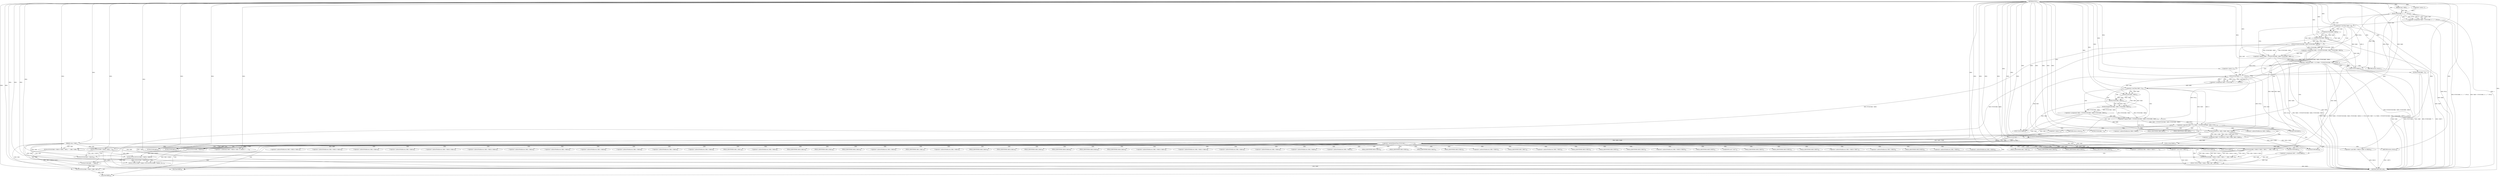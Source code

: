 digraph "FUN1" {  
"8" [label = <(METHOD,FUN1)<SUB>1</SUB>> ]
"242" [label = <(METHOD_RETURN,void)<SUB>1</SUB>> ]
"9" [label = <(PARAM,conn_t VAR1)<SUB>1</SUB>> ]
"10" [label = <(PARAM,nad_t VAR2)<SUB>1</SUB>> ]
"17" [label = <(&lt;operator&gt;.assignment,VAR3 = FUN2(VAR2, 0, -1, &quot;&quot;, NULL))<SUB>7</SUB>> ]
"49" [label = <(&lt;operator&gt;.assignment,VAR3 = FUN2(VAR2, 0, -1, &quot;&quot;, NULL))<SUB>14</SUB>> ]
"83" [label = <(&lt;operator&gt;.assignment,VAR6 = FUN9(NULL, VAR5-&gt;VAR9, VAR4-&gt;VAR9))<SUB>22</SUB>> ]
"93" [label = <(&lt;operator&gt;.assignment,VAR7 = strlen(VAR6))<SUB>23</SUB>> ]
"178" [label = <(FUN10,FUN10(VAR1-&gt;VAR10-&gt;VAR11, VAR12, &quot;&quot;, VAR1-&gt;VAR1...)<SUB>50</SUB>> ]
"198" [label = <(FUN10,FUN10(VAR1-&gt;VAR10-&gt;VAR11, VAR12, &quot;&quot;, VAR1-&gt;VAR1...)<SUB>53</SUB>> ]
"217" [label = <(FUN15,FUN15(VAR1-&gt;VAR16, VAR22, &quot;&quot;))<SUB>56</SUB>> ]
"223" [label = <(FUN16,FUN16(VAR1-&gt;VAR16))<SUB>59</SUB>> ]
"227" [label = <(FUN17,FUN17(VAR1-&gt;VAR10, VAR6, VAR7, VAR23))<SUB>62</SUB>> ]
"234" [label = <(free,free(VAR6))<SUB>64</SUB>> ]
"236" [label = <(FUN8,FUN8(VAR4))<SUB>66</SUB>> ]
"238" [label = <(FUN8,FUN8(VAR5))<SUB>67</SUB>> ]
"240" [label = <(FUN7,FUN7(VAR2))<SUB>69</SUB>> ]
"27" [label = <(&lt;operator&gt;.logicalOr,VAR3 &lt; 0 || (VAR4 = FUN3(FUN4(VAR2, VAR3), FUN5...)<SUB>8</SUB>> ]
"59" [label = <(&lt;operator&gt;.logicalOr,VAR3 &lt; 0 || (VAR5 = FUN3(FUN4(VAR2, VAR3), FUN5...)<SUB>15</SUB>> ]
"98" [label = <(&lt;operator&gt;.greaterEqualsThan,FUN2(VAR2, 0, -1, &quot;&quot;, &quot;&quot;) &gt;= 0)<SUB>27</SUB>> ]
"19" [label = <(FUN2,FUN2(VAR2, 0, -1, &quot;&quot;, NULL))<SUB>7</SUB>> ]
"43" [label = <(FUN6,FUN6(VAR8, &quot;&quot;))<SUB>9</SUB>> ]
"46" [label = <(FUN7,FUN7(VAR2))<SUB>10</SUB>> ]
"48" [label = <(RETURN,return;,return;)<SUB>11</SUB>> ]
"51" [label = <(FUN2,FUN2(VAR2, 0, -1, &quot;&quot;, NULL))<SUB>14</SUB>> ]
"75" [label = <(FUN6,FUN6(VAR8, &quot;&quot;))<SUB>16</SUB>> ]
"78" [label = <(FUN8,FUN8(VAR4))<SUB>17</SUB>> ]
"80" [label = <(FUN7,FUN7(VAR2))<SUB>18</SUB>> ]
"82" [label = <(RETURN,return;,return;)<SUB>19</SUB>> ]
"85" [label = <(FUN9,FUN9(NULL, VAR5-&gt;VAR9, VAR4-&gt;VAR9))<SUB>22</SUB>> ]
"95" [label = <(strlen,strlen(VAR6))<SUB>23</SUB>> ]
"108" [label = <(FUN10,FUN10(VAR1-&gt;VAR10-&gt;VAR11, VAR12, &quot;&quot;, VAR1-&gt;VAR1...)<SUB>30</SUB>> ]
"146" [label = <(FUN11,FUN11(VAR1-&gt;VAR20, FUN12(FUN13(VAR1-&gt;VAR20), VA...)<SUB>32</SUB>> ]
"159" [label = <(FUN6,FUN6(VAR8, &quot;&quot;, VAR6))<SUB>34</SUB>> ]
"163" [label = <(FUN14,FUN14(VAR1-&gt;VAR10, VAR6, VAR7))<SUB>37</SUB>> ]
"169" [label = <(free,free(VAR6))<SUB>39</SUB>> ]
"171" [label = <(FUN8,FUN8(VAR4))<SUB>41</SUB>> ]
"173" [label = <(FUN8,FUN8(VAR5))<SUB>42</SUB>> ]
"175" [label = <(FUN7,FUN7(VAR2))<SUB>44</SUB>> ]
"177" [label = <(RETURN,return;,return;)<SUB>46</SUB>> ]
"22" [label = <(&lt;operator&gt;.minus,-1)<SUB>7</SUB>> ]
"28" [label = <(&lt;operator&gt;.lessThan,VAR3 &lt; 0)<SUB>8</SUB>> ]
"31" [label = <(&lt;operator&gt;.equals,(VAR4 = FUN3(FUN4(VAR2, VAR3), FUN5(VAR2, VAR3)...)<SUB>8</SUB>> ]
"54" [label = <(&lt;operator&gt;.minus,-1)<SUB>14</SUB>> ]
"60" [label = <(&lt;operator&gt;.lessThan,VAR3 &lt; 0)<SUB>15</SUB>> ]
"63" [label = <(&lt;operator&gt;.equals,(VAR5 = FUN3(FUN4(VAR2, VAR3), FUN5(VAR2, VAR3)...)<SUB>15</SUB>> ]
"99" [label = <(FUN2,FUN2(VAR2, 0, -1, &quot;&quot;, &quot;&quot;))<SUB>27</SUB>> ]
"32" [label = <(&lt;operator&gt;.assignment,VAR4 = FUN3(FUN4(VAR2, VAR3), FUN5(VAR2, VAR3)))<SUB>8</SUB>> ]
"64" [label = <(&lt;operator&gt;.assignment,VAR5 = FUN3(FUN4(VAR2, VAR3), FUN5(VAR2, VAR3)))<SUB>15</SUB>> ]
"102" [label = <(&lt;operator&gt;.minus,-1)<SUB>27</SUB>> ]
"128" [label = <(&lt;operator&gt;.conditional,(VAR1-&gt;VAR16-&gt;VAR17 &amp; VAR18) ? &quot;&quot; : &quot;&quot;)<SUB>30</SUB>> ]
"138" [label = <(&lt;operator&gt;.conditional,VAR1-&gt;VAR16-&gt;VAR19 ? &quot;&quot; : &quot;&quot;)<SUB>30</SUB>> ]
"150" [label = <(FUN12,FUN12(FUN13(VAR1-&gt;VAR20), VAR6))<SUB>32</SUB>> ]
"156" [label = <(&lt;operator&gt;.cast,(void *) VAR21)<SUB>32</SUB>> ]
"34" [label = <(FUN3,FUN3(FUN4(VAR2, VAR3), FUN5(VAR2, VAR3)))<SUB>8</SUB>> ]
"66" [label = <(FUN3,FUN3(FUN4(VAR2, VAR3), FUN5(VAR2, VAR3)))<SUB>15</SUB>> ]
"129" [label = <(&lt;operator&gt;.and,VAR1-&gt;VAR16-&gt;VAR17 &amp; VAR18)<SUB>30</SUB>> ]
"151" [label = <(FUN13,FUN13(VAR1-&gt;VAR20))<SUB>32</SUB>> ]
"35" [label = <(FUN4,FUN4(VAR2, VAR3))<SUB>8</SUB>> ]
"38" [label = <(FUN5,FUN5(VAR2, VAR3))<SUB>8</SUB>> ]
"67" [label = <(FUN4,FUN4(VAR2, VAR3))<SUB>15</SUB>> ]
"70" [label = <(FUN5,FUN5(VAR2, VAR3))<SUB>15</SUB>> ]
"179" [label = <(&lt;operator&gt;.indirectFieldAccess,VAR1-&gt;VAR10-&gt;VAR11)<SUB>50</SUB>> ]
"186" [label = <(&lt;operator&gt;.indirectFieldAccess,VAR1-&gt;VAR13-&gt;VAR13)<SUB>50</SUB>> ]
"191" [label = <(&lt;operator&gt;.indirectFieldAccess,VAR1-&gt;VAR14)<SUB>50</SUB>> ]
"194" [label = <(&lt;operator&gt;.indirectFieldAccess,VAR1-&gt;VAR15)<SUB>50</SUB>> ]
"199" [label = <(&lt;operator&gt;.indirectFieldAccess,VAR1-&gt;VAR10-&gt;VAR11)<SUB>53</SUB>> ]
"206" [label = <(&lt;operator&gt;.indirectFieldAccess,VAR1-&gt;VAR13-&gt;VAR13)<SUB>53</SUB>> ]
"211" [label = <(&lt;operator&gt;.indirectFieldAccess,VAR1-&gt;VAR14)<SUB>53</SUB>> ]
"214" [label = <(&lt;operator&gt;.indirectFieldAccess,VAR1-&gt;VAR15)<SUB>53</SUB>> ]
"218" [label = <(&lt;operator&gt;.indirectFieldAccess,VAR1-&gt;VAR16)<SUB>56</SUB>> ]
"224" [label = <(&lt;operator&gt;.indirectFieldAccess,VAR1-&gt;VAR16)<SUB>59</SUB>> ]
"228" [label = <(&lt;operator&gt;.indirectFieldAccess,VAR1-&gt;VAR10)<SUB>62</SUB>> ]
"87" [label = <(&lt;operator&gt;.indirectFieldAccess,VAR5-&gt;VAR9)<SUB>22</SUB>> ]
"90" [label = <(&lt;operator&gt;.indirectFieldAccess,VAR4-&gt;VAR9)<SUB>22</SUB>> ]
"180" [label = <(&lt;operator&gt;.indirectFieldAccess,VAR1-&gt;VAR10)<SUB>50</SUB>> ]
"183" [label = <(FIELD_IDENTIFIER,VAR11,VAR11)<SUB>50</SUB>> ]
"187" [label = <(&lt;operator&gt;.indirectFieldAccess,VAR1-&gt;VAR13)<SUB>50</SUB>> ]
"190" [label = <(FIELD_IDENTIFIER,VAR13,VAR13)<SUB>50</SUB>> ]
"193" [label = <(FIELD_IDENTIFIER,VAR14,VAR14)<SUB>50</SUB>> ]
"196" [label = <(FIELD_IDENTIFIER,VAR15,VAR15)<SUB>50</SUB>> ]
"200" [label = <(&lt;operator&gt;.indirectFieldAccess,VAR1-&gt;VAR10)<SUB>53</SUB>> ]
"203" [label = <(FIELD_IDENTIFIER,VAR11,VAR11)<SUB>53</SUB>> ]
"207" [label = <(&lt;operator&gt;.indirectFieldAccess,VAR1-&gt;VAR13)<SUB>53</SUB>> ]
"210" [label = <(FIELD_IDENTIFIER,VAR13,VAR13)<SUB>53</SUB>> ]
"213" [label = <(FIELD_IDENTIFIER,VAR14,VAR14)<SUB>53</SUB>> ]
"216" [label = <(FIELD_IDENTIFIER,VAR15,VAR15)<SUB>53</SUB>> ]
"220" [label = <(FIELD_IDENTIFIER,VAR16,VAR16)<SUB>56</SUB>> ]
"226" [label = <(FIELD_IDENTIFIER,VAR16,VAR16)<SUB>59</SUB>> ]
"230" [label = <(FIELD_IDENTIFIER,VAR10,VAR10)<SUB>62</SUB>> ]
"89" [label = <(FIELD_IDENTIFIER,VAR9,VAR9)<SUB>22</SUB>> ]
"92" [label = <(FIELD_IDENTIFIER,VAR9,VAR9)<SUB>22</SUB>> ]
"109" [label = <(&lt;operator&gt;.indirectFieldAccess,VAR1-&gt;VAR10-&gt;VAR11)<SUB>30</SUB>> ]
"116" [label = <(&lt;operator&gt;.indirectFieldAccess,VAR1-&gt;VAR13-&gt;VAR13)<SUB>30</SUB>> ]
"121" [label = <(&lt;operator&gt;.indirectFieldAccess,VAR1-&gt;VAR14)<SUB>30</SUB>> ]
"124" [label = <(&lt;operator&gt;.indirectFieldAccess,VAR1-&gt;VAR15)<SUB>30</SUB>> ]
"147" [label = <(&lt;operator&gt;.indirectFieldAccess,VAR1-&gt;VAR20)<SUB>32</SUB>> ]
"164" [label = <(&lt;operator&gt;.indirectFieldAccess,VAR1-&gt;VAR10)<SUB>37</SUB>> ]
"182" [label = <(FIELD_IDENTIFIER,VAR10,VAR10)<SUB>50</SUB>> ]
"189" [label = <(FIELD_IDENTIFIER,VAR13,VAR13)<SUB>50</SUB>> ]
"202" [label = <(FIELD_IDENTIFIER,VAR10,VAR10)<SUB>53</SUB>> ]
"209" [label = <(FIELD_IDENTIFIER,VAR13,VAR13)<SUB>53</SUB>> ]
"110" [label = <(&lt;operator&gt;.indirectFieldAccess,VAR1-&gt;VAR10)<SUB>30</SUB>> ]
"113" [label = <(FIELD_IDENTIFIER,VAR11,VAR11)<SUB>30</SUB>> ]
"117" [label = <(&lt;operator&gt;.indirectFieldAccess,VAR1-&gt;VAR13)<SUB>30</SUB>> ]
"120" [label = <(FIELD_IDENTIFIER,VAR13,VAR13)<SUB>30</SUB>> ]
"123" [label = <(FIELD_IDENTIFIER,VAR14,VAR14)<SUB>30</SUB>> ]
"126" [label = <(FIELD_IDENTIFIER,VAR15,VAR15)<SUB>30</SUB>> ]
"139" [label = <(&lt;operator&gt;.indirectFieldAccess,VAR1-&gt;VAR16-&gt;VAR19)<SUB>30</SUB>> ]
"149" [label = <(FIELD_IDENTIFIER,VAR20,VAR20)<SUB>32</SUB>> ]
"157" [label = <(UNKNOWN,void *,void *)<SUB>32</SUB>> ]
"166" [label = <(FIELD_IDENTIFIER,VAR10,VAR10)<SUB>37</SUB>> ]
"112" [label = <(FIELD_IDENTIFIER,VAR10,VAR10)<SUB>30</SUB>> ]
"119" [label = <(FIELD_IDENTIFIER,VAR13,VAR13)<SUB>30</SUB>> ]
"130" [label = <(&lt;operator&gt;.indirectFieldAccess,VAR1-&gt;VAR16-&gt;VAR17)<SUB>30</SUB>> ]
"140" [label = <(&lt;operator&gt;.indirectFieldAccess,VAR1-&gt;VAR16)<SUB>30</SUB>> ]
"143" [label = <(FIELD_IDENTIFIER,VAR19,VAR19)<SUB>30</SUB>> ]
"152" [label = <(&lt;operator&gt;.indirectFieldAccess,VAR1-&gt;VAR20)<SUB>32</SUB>> ]
"131" [label = <(&lt;operator&gt;.indirectFieldAccess,VAR1-&gt;VAR16)<SUB>30</SUB>> ]
"134" [label = <(FIELD_IDENTIFIER,VAR17,VAR17)<SUB>30</SUB>> ]
"142" [label = <(FIELD_IDENTIFIER,VAR16,VAR16)<SUB>30</SUB>> ]
"154" [label = <(FIELD_IDENTIFIER,VAR20,VAR20)<SUB>32</SUB>> ]
"133" [label = <(FIELD_IDENTIFIER,VAR16,VAR16)<SUB>30</SUB>> ]
  "177" -> "242"  [ label = "DDG: &lt;RET&gt;"] 
  "82" -> "242"  [ label = "DDG: &lt;RET&gt;"] 
  "48" -> "242"  [ label = "DDG: &lt;RET&gt;"] 
  "9" -> "242"  [ label = "DDG: VAR1"] 
  "19" -> "242"  [ label = "DDG: -1"] 
  "19" -> "242"  [ label = "DDG: NULL"] 
  "17" -> "242"  [ label = "DDG: FUN2(VAR2, 0, -1, &quot;&quot;, NULL)"] 
  "17" -> "242"  [ label = "DDG: VAR3 = FUN2(VAR2, 0, -1, &quot;&quot;, NULL)"] 
  "28" -> "242"  [ label = "DDG: VAR3"] 
  "27" -> "242"  [ label = "DDG: VAR3 &lt; 0"] 
  "32" -> "242"  [ label = "DDG: VAR4"] 
  "34" -> "242"  [ label = "DDG: FUN4(VAR2, VAR3)"] 
  "38" -> "242"  [ label = "DDG: VAR3"] 
  "34" -> "242"  [ label = "DDG: FUN5(VAR2, VAR3)"] 
  "32" -> "242"  [ label = "DDG: FUN3(FUN4(VAR2, VAR3), FUN5(VAR2, VAR3))"] 
  "31" -> "242"  [ label = "DDG: VAR4 = FUN3(FUN4(VAR2, VAR3), FUN5(VAR2, VAR3))"] 
  "31" -> "242"  [ label = "DDG: NULL"] 
  "27" -> "242"  [ label = "DDG: (VAR4 = FUN3(FUN4(VAR2, VAR3), FUN5(VAR2, VAR3))) == NULL"] 
  "27" -> "242"  [ label = "DDG: VAR3 &lt; 0 || (VAR4 = FUN3(FUN4(VAR2, VAR3), FUN5(VAR2, VAR3))) == NULL"] 
  "43" -> "242"  [ label = "DDG: VAR8"] 
  "43" -> "242"  [ label = "DDG: FUN6(VAR8, &quot;&quot;)"] 
  "46" -> "242"  [ label = "DDG: VAR2"] 
  "46" -> "242"  [ label = "DDG: FUN7(VAR2)"] 
  "227" -> "242"  [ label = "DDG: VAR23"] 
  "156" -> "242"  [ label = "DDG: VAR21"] 
  "129" -> "242"  [ label = "DDG: VAR18"] 
  "217" -> "242"  [ label = "DDG: VAR22"] 
  "8" -> "9"  [ label = "DDG: "] 
  "8" -> "10"  [ label = "DDG: "] 
  "19" -> "17"  [ label = "DDG: -1"] 
  "19" -> "17"  [ label = "DDG: VAR2"] 
  "19" -> "17"  [ label = "DDG: &quot;&quot;"] 
  "19" -> "17"  [ label = "DDG: NULL"] 
  "19" -> "17"  [ label = "DDG: 0"] 
  "51" -> "49"  [ label = "DDG: &quot;&quot;"] 
  "51" -> "49"  [ label = "DDG: -1"] 
  "51" -> "49"  [ label = "DDG: NULL"] 
  "51" -> "49"  [ label = "DDG: VAR2"] 
  "51" -> "49"  [ label = "DDG: 0"] 
  "85" -> "83"  [ label = "DDG: NULL"] 
  "85" -> "83"  [ label = "DDG: VAR5-&gt;VAR9"] 
  "85" -> "83"  [ label = "DDG: VAR4-&gt;VAR9"] 
  "95" -> "93"  [ label = "DDG: VAR6"] 
  "8" -> "178"  [ label = "DDG: "] 
  "9" -> "178"  [ label = "DDG: VAR1"] 
  "95" -> "178"  [ label = "DDG: VAR6"] 
  "178" -> "198"  [ label = "DDG: VAR1-&gt;VAR10-&gt;VAR11"] 
  "178" -> "198"  [ label = "DDG: VAR12"] 
  "8" -> "198"  [ label = "DDG: "] 
  "178" -> "198"  [ label = "DDG: VAR1-&gt;VAR13-&gt;VAR13"] 
  "9" -> "198"  [ label = "DDG: VAR1"] 
  "178" -> "198"  [ label = "DDG: VAR1-&gt;VAR14"] 
  "178" -> "198"  [ label = "DDG: VAR1-&gt;VAR15"] 
  "9" -> "217"  [ label = "DDG: VAR1"] 
  "8" -> "217"  [ label = "DDG: "] 
  "9" -> "223"  [ label = "DDG: VAR1"] 
  "217" -> "223"  [ label = "DDG: VAR1-&gt;VAR16"] 
  "9" -> "227"  [ label = "DDG: VAR1"] 
  "198" -> "227"  [ label = "DDG: VAR1-&gt;VAR10-&gt;VAR11"] 
  "178" -> "227"  [ label = "DDG: VAR6"] 
  "8" -> "227"  [ label = "DDG: "] 
  "93" -> "227"  [ label = "DDG: VAR7"] 
  "227" -> "234"  [ label = "DDG: VAR6"] 
  "8" -> "234"  [ label = "DDG: "] 
  "32" -> "236"  [ label = "DDG: VAR4"] 
  "85" -> "236"  [ label = "DDG: VAR4-&gt;VAR9"] 
  "8" -> "236"  [ label = "DDG: "] 
  "64" -> "238"  [ label = "DDG: VAR5"] 
  "85" -> "238"  [ label = "DDG: VAR5-&gt;VAR9"] 
  "8" -> "238"  [ label = "DDG: "] 
  "99" -> "240"  [ label = "DDG: VAR2"] 
  "8" -> "240"  [ label = "DDG: "] 
  "10" -> "19"  [ label = "DDG: VAR2"] 
  "8" -> "19"  [ label = "DDG: "] 
  "22" -> "19"  [ label = "DDG: 1"] 
  "28" -> "27"  [ label = "DDG: VAR3"] 
  "28" -> "27"  [ label = "DDG: 0"] 
  "31" -> "27"  [ label = "DDG: VAR4 = FUN3(FUN4(VAR2, VAR3), FUN5(VAR2, VAR3))"] 
  "31" -> "27"  [ label = "DDG: NULL"] 
  "8" -> "48"  [ label = "DDG: "] 
  "19" -> "51"  [ label = "DDG: VAR2"] 
  "38" -> "51"  [ label = "DDG: VAR2"] 
  "8" -> "51"  [ label = "DDG: "] 
  "54" -> "51"  [ label = "DDG: 1"] 
  "19" -> "51"  [ label = "DDG: NULL"] 
  "31" -> "51"  [ label = "DDG: NULL"] 
  "60" -> "59"  [ label = "DDG: VAR3"] 
  "60" -> "59"  [ label = "DDG: 0"] 
  "63" -> "59"  [ label = "DDG: VAR5 = FUN3(FUN4(VAR2, VAR3), FUN5(VAR2, VAR3))"] 
  "63" -> "59"  [ label = "DDG: NULL"] 
  "8" -> "82"  [ label = "DDG: "] 
  "51" -> "85"  [ label = "DDG: NULL"] 
  "63" -> "85"  [ label = "DDG: NULL"] 
  "8" -> "85"  [ label = "DDG: "] 
  "64" -> "85"  [ label = "DDG: VAR5"] 
  "32" -> "85"  [ label = "DDG: VAR4"] 
  "83" -> "95"  [ label = "DDG: VAR6"] 
  "8" -> "95"  [ label = "DDG: "] 
  "99" -> "98"  [ label = "DDG: -1"] 
  "99" -> "98"  [ label = "DDG: &quot;&quot;"] 
  "99" -> "98"  [ label = "DDG: 0"] 
  "99" -> "98"  [ label = "DDG: VAR2"] 
  "8" -> "98"  [ label = "DDG: "] 
  "8" -> "177"  [ label = "DDG: "] 
  "8" -> "22"  [ label = "DDG: "] 
  "17" -> "28"  [ label = "DDG: VAR3"] 
  "8" -> "28"  [ label = "DDG: "] 
  "32" -> "31"  [ label = "DDG: VAR4"] 
  "34" -> "31"  [ label = "DDG: FUN4(VAR2, VAR3)"] 
  "34" -> "31"  [ label = "DDG: FUN5(VAR2, VAR3)"] 
  "19" -> "31"  [ label = "DDG: NULL"] 
  "8" -> "31"  [ label = "DDG: "] 
  "8" -> "43"  [ label = "DDG: "] 
  "19" -> "46"  [ label = "DDG: VAR2"] 
  "38" -> "46"  [ label = "DDG: VAR2"] 
  "8" -> "46"  [ label = "DDG: "] 
  "8" -> "54"  [ label = "DDG: "] 
  "49" -> "60"  [ label = "DDG: VAR3"] 
  "8" -> "60"  [ label = "DDG: "] 
  "64" -> "63"  [ label = "DDG: VAR5"] 
  "66" -> "63"  [ label = "DDG: FUN4(VAR2, VAR3)"] 
  "66" -> "63"  [ label = "DDG: FUN5(VAR2, VAR3)"] 
  "51" -> "63"  [ label = "DDG: NULL"] 
  "8" -> "63"  [ label = "DDG: "] 
  "8" -> "75"  [ label = "DDG: "] 
  "32" -> "78"  [ label = "DDG: VAR4"] 
  "8" -> "78"  [ label = "DDG: "] 
  "51" -> "80"  [ label = "DDG: VAR2"] 
  "70" -> "80"  [ label = "DDG: VAR2"] 
  "8" -> "80"  [ label = "DDG: "] 
  "51" -> "99"  [ label = "DDG: VAR2"] 
  "70" -> "99"  [ label = "DDG: VAR2"] 
  "8" -> "99"  [ label = "DDG: "] 
  "102" -> "99"  [ label = "DDG: 1"] 
  "8" -> "108"  [ label = "DDG: "] 
  "9" -> "108"  [ label = "DDG: VAR1"] 
  "95" -> "108"  [ label = "DDG: VAR6"] 
  "9" -> "146"  [ label = "DDG: VAR1"] 
  "151" -> "146"  [ label = "DDG: VAR1-&gt;VAR20"] 
  "150" -> "146"  [ label = "DDG: FUN13(VAR1-&gt;VAR20)"] 
  "150" -> "146"  [ label = "DDG: VAR6"] 
  "8" -> "146"  [ label = "DDG: "] 
  "8" -> "159"  [ label = "DDG: "] 
  "150" -> "159"  [ label = "DDG: VAR6"] 
  "9" -> "163"  [ label = "DDG: VAR1"] 
  "108" -> "163"  [ label = "DDG: VAR1-&gt;VAR10-&gt;VAR11"] 
  "159" -> "163"  [ label = "DDG: VAR6"] 
  "8" -> "163"  [ label = "DDG: "] 
  "93" -> "163"  [ label = "DDG: VAR7"] 
  "163" -> "169"  [ label = "DDG: VAR6"] 
  "8" -> "169"  [ label = "DDG: "] 
  "32" -> "171"  [ label = "DDG: VAR4"] 
  "85" -> "171"  [ label = "DDG: VAR4-&gt;VAR9"] 
  "8" -> "171"  [ label = "DDG: "] 
  "64" -> "173"  [ label = "DDG: VAR5"] 
  "85" -> "173"  [ label = "DDG: VAR5-&gt;VAR9"] 
  "8" -> "173"  [ label = "DDG: "] 
  "99" -> "175"  [ label = "DDG: VAR2"] 
  "8" -> "175"  [ label = "DDG: "] 
  "34" -> "32"  [ label = "DDG: FUN4(VAR2, VAR3)"] 
  "34" -> "32"  [ label = "DDG: FUN5(VAR2, VAR3)"] 
  "66" -> "64"  [ label = "DDG: FUN4(VAR2, VAR3)"] 
  "66" -> "64"  [ label = "DDG: FUN5(VAR2, VAR3)"] 
  "8" -> "102"  [ label = "DDG: "] 
  "8" -> "128"  [ label = "DDG: "] 
  "8" -> "138"  [ label = "DDG: "] 
  "151" -> "150"  [ label = "DDG: VAR1-&gt;VAR20"] 
  "108" -> "150"  [ label = "DDG: VAR6"] 
  "8" -> "150"  [ label = "DDG: "] 
  "8" -> "156"  [ label = "DDG: "] 
  "35" -> "34"  [ label = "DDG: VAR2"] 
  "35" -> "34"  [ label = "DDG: VAR3"] 
  "38" -> "34"  [ label = "DDG: VAR2"] 
  "38" -> "34"  [ label = "DDG: VAR3"] 
  "67" -> "66"  [ label = "DDG: VAR2"] 
  "67" -> "66"  [ label = "DDG: VAR3"] 
  "70" -> "66"  [ label = "DDG: VAR2"] 
  "70" -> "66"  [ label = "DDG: VAR3"] 
  "8" -> "129"  [ label = "DDG: "] 
  "9" -> "151"  [ label = "DDG: VAR1"] 
  "19" -> "35"  [ label = "DDG: VAR2"] 
  "8" -> "35"  [ label = "DDG: "] 
  "28" -> "35"  [ label = "DDG: VAR3"] 
  "35" -> "38"  [ label = "DDG: VAR2"] 
  "8" -> "38"  [ label = "DDG: "] 
  "35" -> "38"  [ label = "DDG: VAR3"] 
  "51" -> "67"  [ label = "DDG: VAR2"] 
  "8" -> "67"  [ label = "DDG: "] 
  "60" -> "67"  [ label = "DDG: VAR3"] 
  "67" -> "70"  [ label = "DDG: VAR2"] 
  "8" -> "70"  [ label = "DDG: "] 
  "67" -> "70"  [ label = "DDG: VAR3"] 
  "27" -> "60"  [ label = "CDG: "] 
  "27" -> "59"  [ label = "CDG: "] 
  "27" -> "54"  [ label = "CDG: "] 
  "27" -> "48"  [ label = "CDG: "] 
  "27" -> "49"  [ label = "CDG: "] 
  "27" -> "51"  [ label = "CDG: "] 
  "27" -> "43"  [ label = "CDG: "] 
  "27" -> "46"  [ label = "CDG: "] 
  "59" -> "102"  [ label = "CDG: "] 
  "59" -> "95"  [ label = "CDG: "] 
  "59" -> "93"  [ label = "CDG: "] 
  "59" -> "80"  [ label = "CDG: "] 
  "59" -> "98"  [ label = "CDG: "] 
  "59" -> "75"  [ label = "CDG: "] 
  "59" -> "85"  [ label = "CDG: "] 
  "59" -> "92"  [ label = "CDG: "] 
  "59" -> "87"  [ label = "CDG: "] 
  "59" -> "90"  [ label = "CDG: "] 
  "59" -> "89"  [ label = "CDG: "] 
  "59" -> "99"  [ label = "CDG: "] 
  "59" -> "82"  [ label = "CDG: "] 
  "59" -> "83"  [ label = "CDG: "] 
  "59" -> "78"  [ label = "CDG: "] 
  "98" -> "214"  [ label = "CDG: "] 
  "98" -> "230"  [ label = "CDG: "] 
  "98" -> "120"  [ label = "CDG: "] 
  "98" -> "154"  [ label = "CDG: "] 
  "98" -> "146"  [ label = "CDG: "] 
  "98" -> "128"  [ label = "CDG: "] 
  "98" -> "163"  [ label = "CDG: "] 
  "98" -> "209"  [ label = "CDG: "] 
  "98" -> "196"  [ label = "CDG: "] 
  "98" -> "240"  [ label = "CDG: "] 
  "98" -> "150"  [ label = "CDG: "] 
  "98" -> "226"  [ label = "CDG: "] 
  "98" -> "213"  [ label = "CDG: "] 
  "98" -> "228"  [ label = "CDG: "] 
  "98" -> "206"  [ label = "CDG: "] 
  "98" -> "112"  [ label = "CDG: "] 
  "98" -> "129"  [ label = "CDG: "] 
  "98" -> "134"  [ label = "CDG: "] 
  "98" -> "138"  [ label = "CDG: "] 
  "98" -> "238"  [ label = "CDG: "] 
  "98" -> "190"  [ label = "CDG: "] 
  "98" -> "152"  [ label = "CDG: "] 
  "98" -> "194"  [ label = "CDG: "] 
  "98" -> "182"  [ label = "CDG: "] 
  "98" -> "224"  [ label = "CDG: "] 
  "98" -> "186"  [ label = "CDG: "] 
  "98" -> "202"  [ label = "CDG: "] 
  "98" -> "180"  [ label = "CDG: "] 
  "98" -> "108"  [ label = "CDG: "] 
  "98" -> "116"  [ label = "CDG: "] 
  "98" -> "236"  [ label = "CDG: "] 
  "98" -> "200"  [ label = "CDG: "] 
  "98" -> "123"  [ label = "CDG: "] 
  "98" -> "217"  [ label = "CDG: "] 
  "98" -> "159"  [ label = "CDG: "] 
  "98" -> "140"  [ label = "CDG: "] 
  "98" -> "199"  [ label = "CDG: "] 
  "98" -> "177"  [ label = "CDG: "] 
  "98" -> "147"  [ label = "CDG: "] 
  "98" -> "117"  [ label = "CDG: "] 
  "98" -> "216"  [ label = "CDG: "] 
  "98" -> "227"  [ label = "CDG: "] 
  "98" -> "109"  [ label = "CDG: "] 
  "98" -> "133"  [ label = "CDG: "] 
  "98" -> "113"  [ label = "CDG: "] 
  "98" -> "169"  [ label = "CDG: "] 
  "98" -> "131"  [ label = "CDG: "] 
  "98" -> "179"  [ label = "CDG: "] 
  "98" -> "178"  [ label = "CDG: "] 
  "98" -> "149"  [ label = "CDG: "] 
  "98" -> "151"  [ label = "CDG: "] 
  "98" -> "198"  [ label = "CDG: "] 
  "98" -> "189"  [ label = "CDG: "] 
  "98" -> "119"  [ label = "CDG: "] 
  "98" -> "121"  [ label = "CDG: "] 
  "98" -> "191"  [ label = "CDG: "] 
  "98" -> "223"  [ label = "CDG: "] 
  "98" -> "187"  [ label = "CDG: "] 
  "98" -> "173"  [ label = "CDG: "] 
  "98" -> "207"  [ label = "CDG: "] 
  "98" -> "130"  [ label = "CDG: "] 
  "98" -> "164"  [ label = "CDG: "] 
  "98" -> "139"  [ label = "CDG: "] 
  "98" -> "171"  [ label = "CDG: "] 
  "98" -> "183"  [ label = "CDG: "] 
  "98" -> "193"  [ label = "CDG: "] 
  "98" -> "166"  [ label = "CDG: "] 
  "98" -> "142"  [ label = "CDG: "] 
  "98" -> "210"  [ label = "CDG: "] 
  "98" -> "157"  [ label = "CDG: "] 
  "98" -> "220"  [ label = "CDG: "] 
  "98" -> "143"  [ label = "CDG: "] 
  "98" -> "234"  [ label = "CDG: "] 
  "98" -> "126"  [ label = "CDG: "] 
  "98" -> "211"  [ label = "CDG: "] 
  "98" -> "110"  [ label = "CDG: "] 
  "98" -> "175"  [ label = "CDG: "] 
  "98" -> "203"  [ label = "CDG: "] 
  "98" -> "156"  [ label = "CDG: "] 
  "98" -> "218"  [ label = "CDG: "] 
  "98" -> "124"  [ label = "CDG: "] 
  "28" -> "34"  [ label = "CDG: "] 
  "28" -> "38"  [ label = "CDG: "] 
  "28" -> "35"  [ label = "CDG: "] 
  "28" -> "32"  [ label = "CDG: "] 
  "28" -> "31"  [ label = "CDG: "] 
  "60" -> "70"  [ label = "CDG: "] 
  "60" -> "66"  [ label = "CDG: "] 
  "60" -> "64"  [ label = "CDG: "] 
  "60" -> "67"  [ label = "CDG: "] 
  "60" -> "63"  [ label = "CDG: "] 
}
